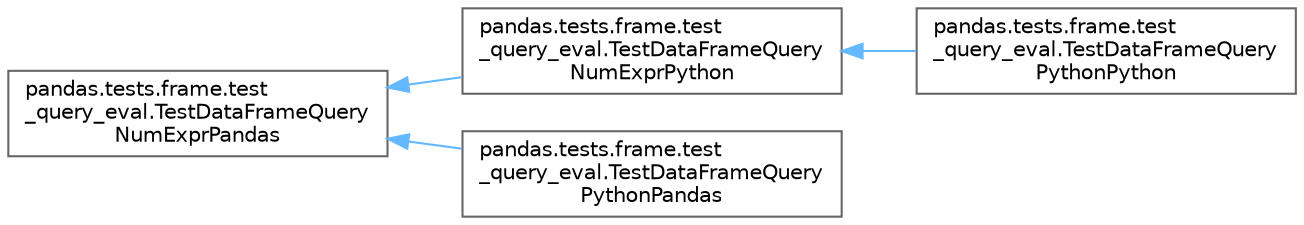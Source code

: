 digraph "Graphical Class Hierarchy"
{
 // LATEX_PDF_SIZE
  bgcolor="transparent";
  edge [fontname=Helvetica,fontsize=10,labelfontname=Helvetica,labelfontsize=10];
  node [fontname=Helvetica,fontsize=10,shape=box,height=0.2,width=0.4];
  rankdir="LR";
  Node0 [id="Node000000",label="pandas.tests.frame.test\l_query_eval.TestDataFrameQuery\lNumExprPandas",height=0.2,width=0.4,color="grey40", fillcolor="white", style="filled",URL="$dd/dbc/classpandas_1_1tests_1_1frame_1_1test__query__eval_1_1TestDataFrameQueryNumExprPandas.html",tooltip=" "];
  Node0 -> Node1 [id="edge4679_Node000000_Node000001",dir="back",color="steelblue1",style="solid",tooltip=" "];
  Node1 [id="Node000001",label="pandas.tests.frame.test\l_query_eval.TestDataFrameQuery\lNumExprPython",height=0.2,width=0.4,color="grey40", fillcolor="white", style="filled",URL="$d7/d24/classpandas_1_1tests_1_1frame_1_1test__query__eval_1_1TestDataFrameQueryNumExprPython.html",tooltip=" "];
  Node1 -> Node2 [id="edge4680_Node000001_Node000002",dir="back",color="steelblue1",style="solid",tooltip=" "];
  Node2 [id="Node000002",label="pandas.tests.frame.test\l_query_eval.TestDataFrameQuery\lPythonPython",height=0.2,width=0.4,color="grey40", fillcolor="white", style="filled",URL="$d1/d63/classpandas_1_1tests_1_1frame_1_1test__query__eval_1_1TestDataFrameQueryPythonPython.html",tooltip=" "];
  Node0 -> Node3 [id="edge4681_Node000000_Node000003",dir="back",color="steelblue1",style="solid",tooltip=" "];
  Node3 [id="Node000003",label="pandas.tests.frame.test\l_query_eval.TestDataFrameQuery\lPythonPandas",height=0.2,width=0.4,color="grey40", fillcolor="white", style="filled",URL="$d4/d76/classpandas_1_1tests_1_1frame_1_1test__query__eval_1_1TestDataFrameQueryPythonPandas.html",tooltip=" "];
}
